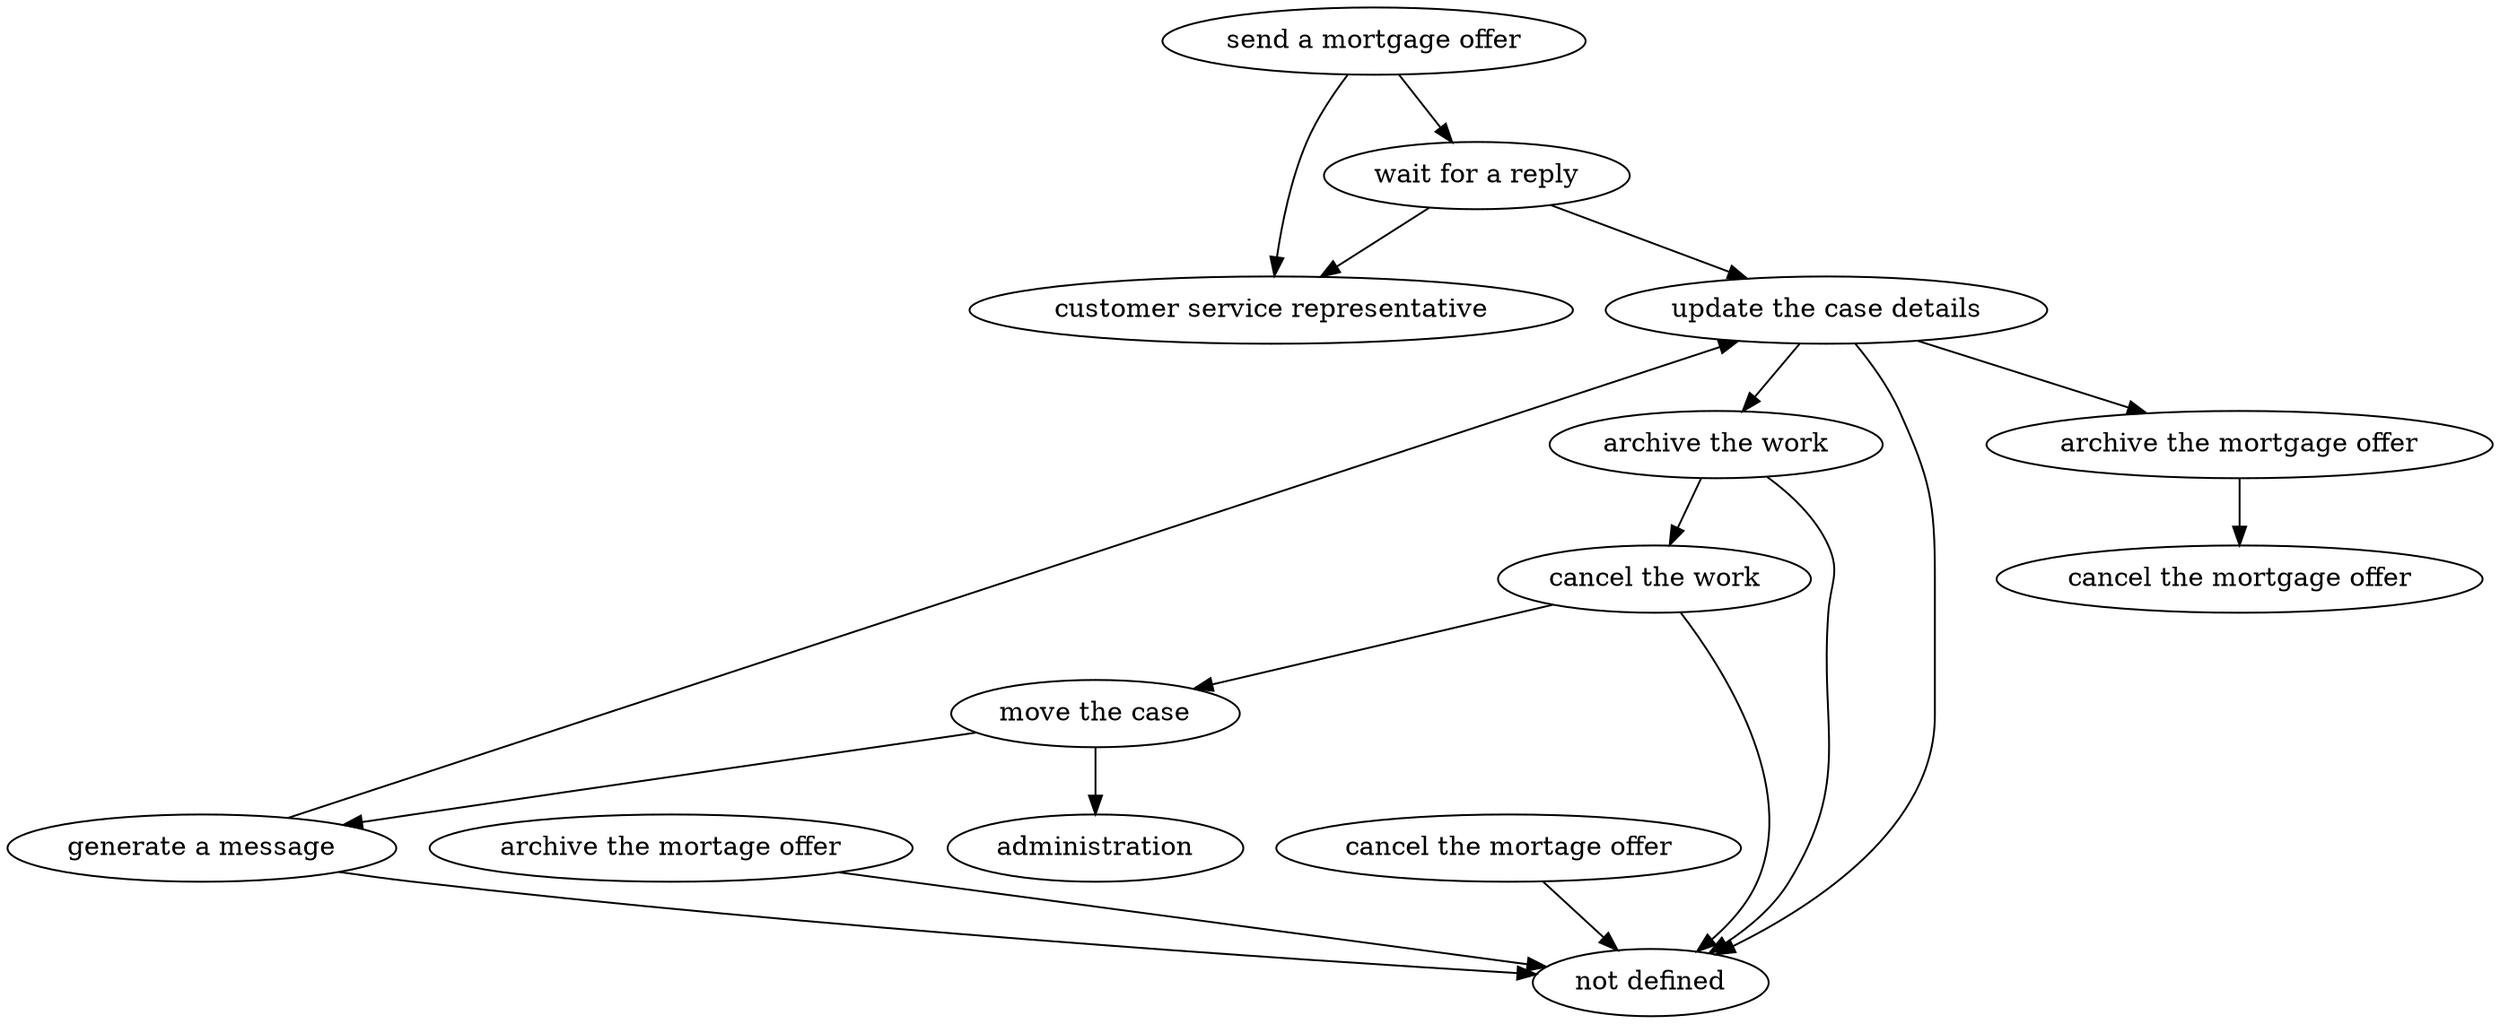 strict digraph "doc-9.2" {
	graph [name="doc-9.2"];
	"send a mortgage offer"	[attrs="{'type': 'Activity', 'label': 'send a mortgage offer'}"];
	"wait for a reply"	[attrs="{'type': 'Activity', 'label': 'wait for a reply'}"];
	"send a mortgage offer" -> "wait for a reply"	[attrs="{'type': 'flow', 'label': 'flow'}"];
	"customer service representative"	[attrs="{'type': 'Actor', 'label': 'customer service representative'}"];
	"send a mortgage offer" -> "customer service representative"	[attrs="{'type': 'actor performer', 'label': 'actor performer'}"];
	"update the case details"	[attrs="{'type': 'Activity', 'label': 'update the case details'}"];
	"wait for a reply" -> "update the case details"	[attrs="{'type': 'flow', 'label': 'flow'}"];
	"wait for a reply" -> "customer service representative"	[attrs="{'type': 'actor performer', 'label': 'actor performer'}"];
	"archive the work"	[attrs="{'type': 'Activity', 'label': 'archive the work'}"];
	"update the case details" -> "archive the work"	[attrs="{'type': 'flow', 'label': 'flow'}"];
	"archive the mortgage offer"	[attrs="{'type': 'Activity', 'label': 'archive the mortgage offer'}"];
	"update the case details" -> "archive the mortgage offer"	[attrs="{'type': 'flow', 'label': 'flow'}"];
	"not defined"	[attrs="{'type': 'Actor', 'label': 'not defined'}"];
	"update the case details" -> "not defined"	[attrs="{'type': 'actor performer', 'label': 'actor performer'}"];
	"cancel the work"	[attrs="{'type': 'Activity', 'label': 'cancel the work'}"];
	"archive the work" -> "cancel the work"	[attrs="{'type': 'flow', 'label': 'flow'}"];
	"archive the work" -> "not defined"	[attrs="{'type': 'actor performer', 'label': 'actor performer'}"];
	"move the case"	[attrs="{'type': 'Activity', 'label': 'move the case'}"];
	"cancel the work" -> "move the case"	[attrs="{'type': 'flow', 'label': 'flow'}"];
	"cancel the work" -> "not defined"	[attrs="{'type': 'actor performer', 'label': 'actor performer'}"];
	"generate a message"	[attrs="{'type': 'Activity', 'label': 'generate a message'}"];
	"move the case" -> "generate a message"	[attrs="{'type': 'flow', 'label': 'flow'}"];
	administration	[attrs="{'type': 'Actor', 'label': 'administration'}"];
	"move the case" -> administration	[attrs="{'type': 'actor performer', 'label': 'actor performer'}"];
	"generate a message" -> "update the case details"	[attrs="{'type': 'flow', 'label': 'flow'}"];
	"generate a message" -> "not defined"	[attrs="{'type': 'actor performer', 'label': 'actor performer'}"];
	"cancel the mortgage offer"	[attrs="{'type': 'Activity', 'label': 'cancel the mortgage offer'}"];
	"archive the mortgage offer" -> "cancel the mortgage offer"	[attrs="{'type': 'flow', 'label': 'flow'}"];
	"archive the mortage offer"	[attrs="{'type': 'Activity', 'label': 'archive the mortage offer'}"];
	"archive the mortage offer" -> "not defined"	[attrs="{'type': 'actor performer', 'label': 'actor performer'}"];
	"cancel the mortage offer"	[attrs="{'type': 'Activity', 'label': 'cancel the mortage offer'}"];
	"cancel the mortage offer" -> "not defined"	[attrs="{'type': 'actor performer', 'label': 'actor performer'}"];
}

